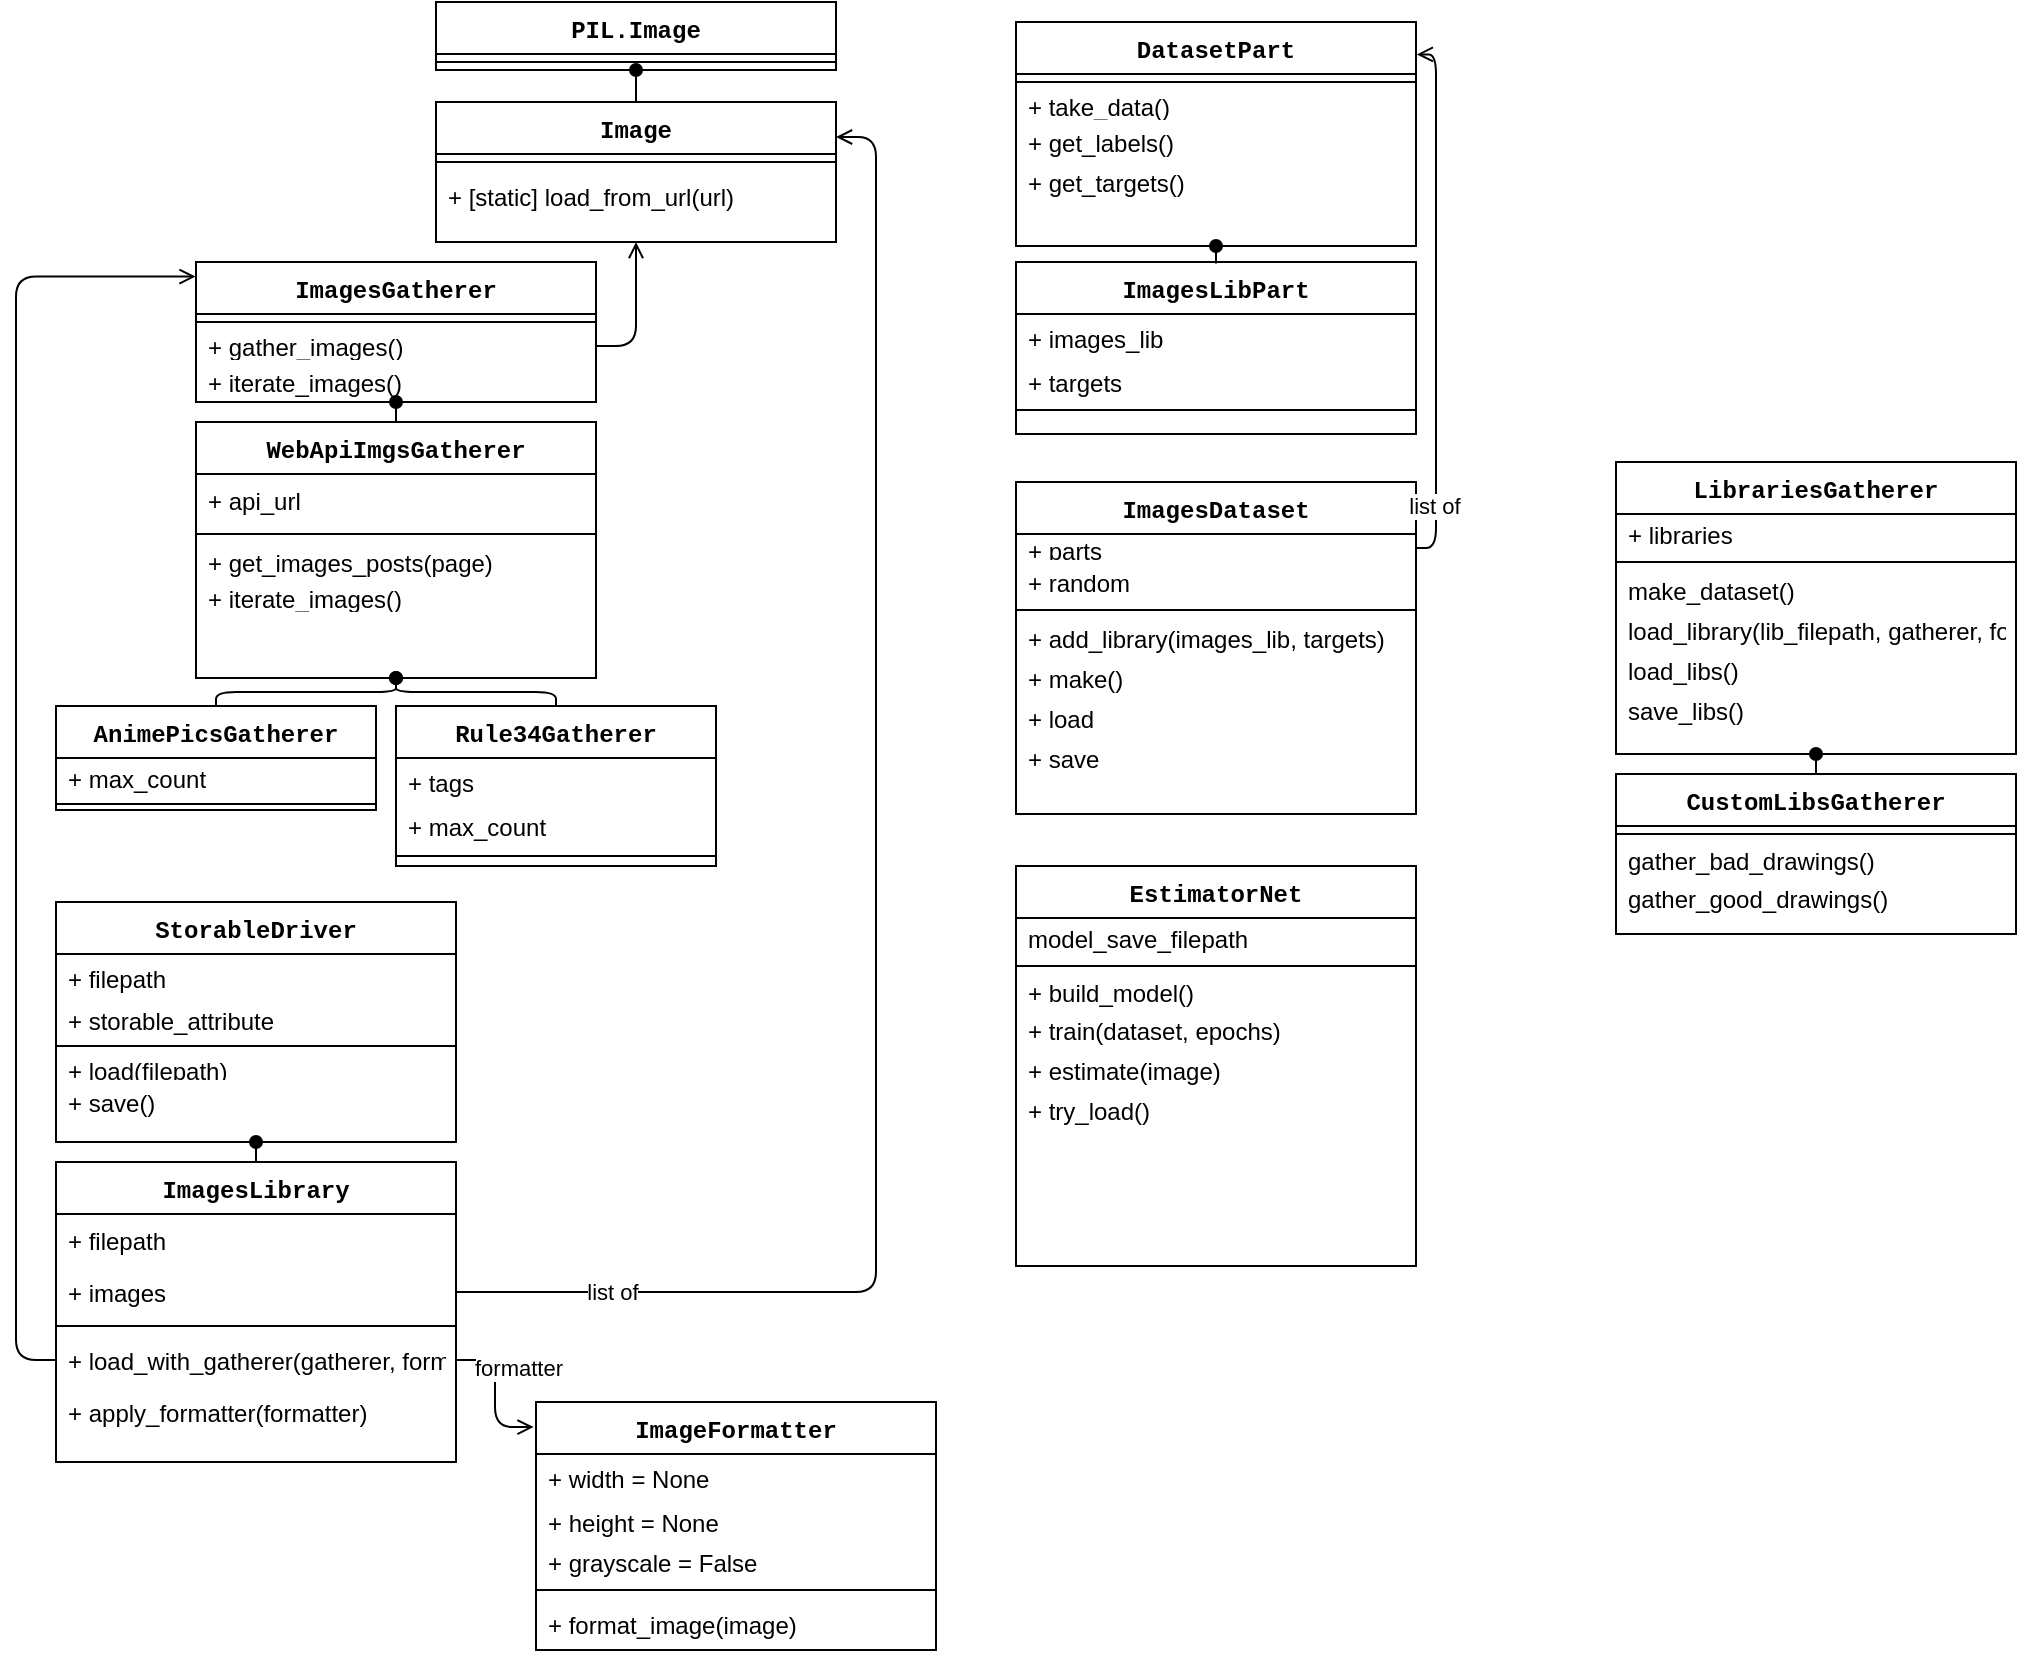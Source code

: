 <mxfile>
    <diagram id="zMOL7Mm34Sj-skv3dD1r" name="Page-1">
        <mxGraphModel dx="744" dy="560" grid="1" gridSize="10" guides="1" tooltips="1" connect="1" arrows="1" fold="1" page="1" pageScale="1" pageWidth="827" pageHeight="1169" math="0" shadow="0">
            <root>
                <mxCell id="0"/>
                <mxCell id="1" parent="0"/>
                <mxCell id="191" style="edgeStyle=elbowEdgeStyle;html=1;entryX=0.5;entryY=1;entryDx=0;entryDy=0;endArrow=oval;endFill=1;elbow=vertical;" parent="1" source="10" target="180" edge="1">
                    <mxGeometry relative="1" as="geometry"/>
                </mxCell>
                <mxCell id="10" value="ImagesLibrary" style="swimlane;fontStyle=1;align=center;verticalAlign=middle;childLayout=stackLayout;horizontal=1;startSize=26;horizontalStack=0;resizeParent=1;resizeLast=0;collapsible=1;marginBottom=0;rounded=0;shadow=0;strokeWidth=1;fontFamily=Courier New;fillColor=none;" parent="1" vertex="1">
                    <mxGeometry x="60" y="600" width="200" height="150" as="geometry"/>
                </mxCell>
                <mxCell id="11" value="+ filepath" style="text;strokeColor=none;fillColor=none;align=left;verticalAlign=middle;spacingLeft=4;spacingRight=4;overflow=hidden;rotatable=0;points=[[0,0.5],[1,0.5]];portConstraint=eastwest;" parent="10" vertex="1">
                    <mxGeometry y="26" width="200" height="26" as="geometry"/>
                </mxCell>
                <mxCell id="29" value="+ images" style="text;strokeColor=none;fillColor=none;align=left;verticalAlign=middle;spacingLeft=4;spacingRight=4;overflow=hidden;rotatable=0;points=[[0,0.5],[1,0.5]];portConstraint=eastwest;" parent="10" vertex="1">
                    <mxGeometry y="52" width="200" height="26" as="geometry"/>
                </mxCell>
                <mxCell id="12" value="" style="line;strokeWidth=1;fillColor=none;align=left;verticalAlign=middle;spacingTop=-1;spacingLeft=3;spacingRight=3;rotatable=0;labelPosition=right;points=[];portConstraint=eastwest;" parent="10" vertex="1">
                    <mxGeometry y="78" width="200" height="8" as="geometry"/>
                </mxCell>
                <mxCell id="28" value="+ load_with_gatherer(gatherer, formatter)" style="text;strokeColor=none;fillColor=none;align=left;verticalAlign=middle;spacingLeft=4;spacingRight=4;overflow=hidden;rotatable=0;points=[[0,0.5],[1,0.5]];portConstraint=eastwest;" parent="10" vertex="1">
                    <mxGeometry y="86" width="200" height="26" as="geometry"/>
                </mxCell>
                <mxCell id="245" value="+ apply_formatter(formatter)" style="text;strokeColor=none;fillColor=none;align=left;verticalAlign=middle;spacingLeft=4;spacingRight=4;overflow=hidden;rotatable=0;points=[[0,0.5],[1,0.5]];portConstraint=eastwest;" parent="10" vertex="1">
                    <mxGeometry y="112" width="200" height="26" as="geometry"/>
                </mxCell>
                <mxCell id="221" style="edgeStyle=elbowEdgeStyle;html=1;entryX=0.5;entryY=1;entryDx=0;entryDy=0;endArrow=oval;endFill=1;elbow=vertical;" parent="1" source="30" target="210" edge="1">
                    <mxGeometry relative="1" as="geometry"/>
                </mxCell>
                <mxCell id="30" value="AnimePicsGatherer" style="swimlane;fontStyle=1;align=center;verticalAlign=middle;childLayout=stackLayout;horizontal=1;startSize=26;horizontalStack=0;resizeParent=1;resizeLast=0;collapsible=1;marginBottom=0;rounded=0;shadow=0;strokeWidth=1;fontFamily=Courier New;fillColor=none;" parent="1" vertex="1">
                    <mxGeometry x="60" y="372" width="160" height="52" as="geometry"/>
                </mxCell>
                <mxCell id="236" value="+ max_count" style="text;strokeColor=none;fillColor=none;align=left;verticalAlign=middle;spacingLeft=4;spacingRight=4;overflow=hidden;rotatable=0;points=[[0,0.5],[1,0.5]];portConstraint=eastwest;" parent="30" vertex="1">
                    <mxGeometry y="26" width="160" height="20" as="geometry"/>
                </mxCell>
                <mxCell id="31" value="" style="line;strokeWidth=1;fillColor=none;align=left;verticalAlign=middle;spacingTop=-1;spacingLeft=3;spacingRight=3;rotatable=0;labelPosition=right;points=[];portConstraint=eastwest;" parent="30" vertex="1">
                    <mxGeometry y="46" width="160" height="6" as="geometry"/>
                </mxCell>
                <mxCell id="220" style="edgeStyle=elbowEdgeStyle;html=1;entryX=0.5;entryY=1;entryDx=0;entryDy=0;endArrow=oval;endFill=1;exitX=0.5;exitY=0;exitDx=0;exitDy=0;elbow=vertical;" parent="1" source="69" target="210" edge="1">
                    <mxGeometry relative="1" as="geometry"/>
                </mxCell>
                <mxCell id="69" value="Rule34Gatherer" style="swimlane;fontStyle=1;align=center;verticalAlign=middle;childLayout=stackLayout;horizontal=1;startSize=26;horizontalStack=0;resizeParent=1;resizeLast=0;collapsible=1;marginBottom=0;rounded=0;shadow=0;strokeWidth=1;fontFamily=Courier New;fillColor=none;" parent="1" vertex="1">
                    <mxGeometry x="230" y="372" width="160" height="80" as="geometry"/>
                </mxCell>
                <mxCell id="192" value="+ tags" style="text;strokeColor=none;fillColor=none;align=left;verticalAlign=middle;spacingLeft=4;spacingRight=4;overflow=hidden;rotatable=0;points=[[0,0.5],[1,0.5]];portConstraint=eastwest;" parent="69" vertex="1">
                    <mxGeometry y="26" width="160" height="24" as="geometry"/>
                </mxCell>
                <mxCell id="193" value="+ max_count" style="text;strokeColor=none;fillColor=none;align=left;verticalAlign=middle;spacingLeft=4;spacingRight=4;overflow=hidden;rotatable=0;points=[[0,0.5],[1,0.5]];portConstraint=eastwest;" parent="69" vertex="1">
                    <mxGeometry y="50" width="160" height="20" as="geometry"/>
                </mxCell>
                <mxCell id="70" value="" style="line;strokeWidth=1;fillColor=none;align=left;verticalAlign=middle;spacingTop=-1;spacingLeft=3;spacingRight=3;rotatable=0;labelPosition=right;points=[];portConstraint=eastwest;" parent="69" vertex="1">
                    <mxGeometry y="70" width="160" height="10" as="geometry"/>
                </mxCell>
                <mxCell id="73" style="edgeStyle=elbowEdgeStyle;html=1;entryX=-0.001;entryY=0.104;entryDx=0;entryDy=0;endArrow=open;endFill=0;exitX=0;exitY=0.5;exitDx=0;exitDy=0;verticalAlign=middle;entryPerimeter=0;" parent="1" source="28" target="119" edge="1">
                    <mxGeometry relative="1" as="geometry">
                        <Array as="points">
                            <mxPoint x="40" y="440"/>
                        </Array>
                        <mxPoint x="140" y="187.5" as="targetPoint"/>
                    </mxGeometry>
                </mxCell>
                <mxCell id="91" style="edgeStyle=orthogonalEdgeStyle;html=1;entryX=0.5;entryY=1;entryDx=0;entryDy=0;endArrow=oval;endFill=1;verticalAlign=middle;" parent="1" source="81" target="88" edge="1">
                    <mxGeometry relative="1" as="geometry"/>
                </mxCell>
                <mxCell id="81" value="Image" style="swimlane;fontStyle=1;align=center;verticalAlign=middle;childLayout=stackLayout;horizontal=1;startSize=26;horizontalStack=0;resizeParent=1;resizeLast=0;collapsible=1;marginBottom=0;rounded=0;shadow=0;strokeWidth=1;fontFamily=Courier New;fillColor=none;" parent="1" vertex="1">
                    <mxGeometry x="250" y="70" width="200" height="70" as="geometry"/>
                </mxCell>
                <mxCell id="84" value="" style="line;strokeWidth=1;fillColor=none;align=left;verticalAlign=middle;spacingTop=-1;spacingLeft=3;spacingRight=3;rotatable=0;labelPosition=right;points=[];portConstraint=eastwest;" parent="81" vertex="1">
                    <mxGeometry y="26" width="200" height="8" as="geometry"/>
                </mxCell>
                <mxCell id="90" value="+ [static] load_from_url(url)" style="text;strokeColor=none;fillColor=none;align=left;verticalAlign=middle;spacingLeft=4;spacingRight=4;overflow=hidden;rotatable=0;points=[[0,0.5],[1,0.5]];portConstraint=eastwest;" parent="81" vertex="1">
                    <mxGeometry y="34" width="200" height="26" as="geometry"/>
                </mxCell>
                <mxCell id="88" value="PIL.Image" style="swimlane;fontStyle=1;align=center;verticalAlign=middle;childLayout=stackLayout;horizontal=1;startSize=26;horizontalStack=0;resizeParent=1;resizeLast=0;collapsible=1;marginBottom=0;rounded=0;shadow=0;strokeWidth=1;fontFamily=Courier New;fillColor=none;" parent="1" vertex="1">
                    <mxGeometry x="250" y="20" width="200" height="34" as="geometry"/>
                </mxCell>
                <mxCell id="89" value="" style="line;strokeWidth=1;fillColor=none;align=left;verticalAlign=middle;spacingTop=-1;spacingLeft=3;spacingRight=3;rotatable=0;labelPosition=right;points=[];portConstraint=eastwest;" parent="88" vertex="1">
                    <mxGeometry y="26" width="200" height="8" as="geometry"/>
                </mxCell>
                <mxCell id="93" style="edgeStyle=elbowEdgeStyle;html=1;entryX=1;entryY=0.25;entryDx=0;entryDy=0;endArrow=open;endFill=0;verticalAlign=middle;" parent="1" source="29" target="81" edge="1">
                    <mxGeometry relative="1" as="geometry">
                        <Array as="points">
                            <mxPoint x="470" y="380"/>
                        </Array>
                    </mxGeometry>
                </mxCell>
                <mxCell id="94" value="list of" style="edgeLabel;html=1;align=center;verticalAlign=middle;resizable=0;points=[];" parent="93" vertex="1" connectable="0">
                    <mxGeometry x="-0.746" y="1" relative="1" as="geometry">
                        <mxPoint x="-25" y="1" as="offset"/>
                    </mxGeometry>
                </mxCell>
                <mxCell id="95" value="ImagesDataset" style="swimlane;fontStyle=1;align=center;verticalAlign=middle;childLayout=stackLayout;horizontal=1;startSize=26;horizontalStack=0;resizeParent=1;resizeLast=0;collapsible=1;marginBottom=0;rounded=0;shadow=0;strokeWidth=1;fontFamily=Courier New;fillColor=none;" parent="1" vertex="1">
                    <mxGeometry x="540" y="260" width="200" height="166" as="geometry"/>
                </mxCell>
                <mxCell id="149" value="+ parts" style="text;strokeColor=none;fillColor=none;align=left;verticalAlign=middle;spacingLeft=4;spacingRight=4;overflow=hidden;rotatable=0;points=[[0,0.5],[1,0.5]];portConstraint=eastwest;" parent="95" vertex="1">
                    <mxGeometry y="26" width="200" height="14" as="geometry"/>
                </mxCell>
                <mxCell id="256" value="+ random" style="text;strokeColor=none;fillColor=none;align=left;verticalAlign=middle;spacingLeft=4;spacingRight=4;overflow=hidden;rotatable=0;points=[[0,0.5],[1,0.5]];portConstraint=eastwest;" parent="95" vertex="1">
                    <mxGeometry y="40" width="200" height="20" as="geometry"/>
                </mxCell>
                <mxCell id="98" value="" style="line;strokeWidth=1;fillColor=none;align=left;verticalAlign=middle;spacingTop=-1;spacingLeft=3;spacingRight=3;rotatable=0;labelPosition=right;points=[];portConstraint=eastwest;" parent="95" vertex="1">
                    <mxGeometry y="60" width="200" height="8" as="geometry"/>
                </mxCell>
                <mxCell id="99" value="+ add_library(images_lib, targets)" style="text;strokeColor=none;fillColor=none;align=left;verticalAlign=middle;spacingLeft=4;spacingRight=4;overflow=hidden;rotatable=0;points=[[0,0.5],[1,0.5]];portConstraint=eastwest;" parent="95" vertex="1">
                    <mxGeometry y="68" width="200" height="20" as="geometry"/>
                </mxCell>
                <mxCell id="148" value="+ make()" style="text;strokeColor=none;fillColor=none;align=left;verticalAlign=middle;spacingLeft=4;spacingRight=4;overflow=hidden;rotatable=0;points=[[0,0.5],[1,0.5]];portConstraint=eastwest;" parent="95" vertex="1">
                    <mxGeometry y="88" width="200" height="20" as="geometry"/>
                </mxCell>
                <mxCell id="100" value="+ load" style="text;strokeColor=none;fillColor=none;align=left;verticalAlign=middle;spacingLeft=4;spacingRight=4;overflow=hidden;rotatable=0;points=[[0,0.5],[1,0.5]];portConstraint=eastwest;" parent="95" vertex="1">
                    <mxGeometry y="108" width="200" height="20" as="geometry"/>
                </mxCell>
                <mxCell id="101" value="+ save" style="text;strokeColor=none;fillColor=none;align=left;verticalAlign=middle;spacingLeft=4;spacingRight=4;overflow=hidden;rotatable=0;points=[[0,0.5],[1,0.5]];portConstraint=eastwest;" parent="95" vertex="1">
                    <mxGeometry y="128" width="200" height="20" as="geometry"/>
                </mxCell>
                <mxCell id="111" value="ImageFormatter" style="swimlane;fontStyle=1;align=center;verticalAlign=middle;childLayout=stackLayout;horizontal=1;startSize=26;horizontalStack=0;resizeParent=1;resizeLast=0;collapsible=1;marginBottom=0;rounded=0;shadow=0;strokeWidth=1;fontFamily=Courier New;fillColor=none;" parent="1" vertex="1">
                    <mxGeometry x="300" y="720" width="200" height="124" as="geometry"/>
                </mxCell>
                <mxCell id="113" value="+ width = None" style="text;strokeColor=none;fillColor=none;align=left;verticalAlign=middle;spacingLeft=4;spacingRight=4;overflow=hidden;rotatable=0;points=[[0,0.5],[1,0.5]];portConstraint=eastwest;" parent="111" vertex="1">
                    <mxGeometry y="26" width="200" height="24" as="geometry"/>
                </mxCell>
                <mxCell id="115" value="+ height = None" style="text;strokeColor=none;fillColor=none;align=left;verticalAlign=middle;spacingLeft=4;spacingRight=4;overflow=hidden;rotatable=0;points=[[0,0.5],[1,0.5]];portConstraint=eastwest;" parent="111" vertex="1">
                    <mxGeometry y="50" width="200" height="20" as="geometry"/>
                </mxCell>
                <mxCell id="132" value="+ grayscale = False" style="text;strokeColor=none;fillColor=none;align=left;verticalAlign=middle;spacingLeft=4;spacingRight=4;overflow=hidden;rotatable=0;points=[[0,0.5],[1,0.5]];portConstraint=eastwest;" parent="111" vertex="1">
                    <mxGeometry y="70" width="200" height="20" as="geometry"/>
                </mxCell>
                <mxCell id="112" value="" style="line;strokeWidth=1;fillColor=none;align=left;verticalAlign=middle;spacingTop=-1;spacingLeft=3;spacingRight=3;rotatable=0;labelPosition=right;points=[];portConstraint=eastwest;" parent="111" vertex="1">
                    <mxGeometry y="90" width="200" height="8" as="geometry"/>
                </mxCell>
                <mxCell id="114" value="+ format_image(image)" style="text;strokeColor=none;fillColor=none;align=left;verticalAlign=middle;spacingLeft=4;spacingRight=4;overflow=hidden;rotatable=0;points=[[0,0.5],[1,0.5]];portConstraint=eastwest;" parent="111" vertex="1">
                    <mxGeometry y="98" width="200" height="26" as="geometry"/>
                </mxCell>
                <mxCell id="119" value="ImagesGatherer" style="swimlane;fontStyle=1;align=center;verticalAlign=middle;childLayout=stackLayout;horizontal=1;startSize=26;horizontalStack=0;resizeParent=1;resizeLast=0;collapsible=1;marginBottom=0;rounded=0;shadow=0;strokeWidth=1;fontFamily=Courier New;fillColor=none;" parent="1" vertex="1">
                    <mxGeometry x="130" y="150" width="200" height="70" as="geometry"/>
                </mxCell>
                <mxCell id="123" value="" style="line;strokeWidth=1;fillColor=none;align=left;verticalAlign=middle;spacingTop=-1;spacingLeft=3;spacingRight=3;rotatable=0;labelPosition=right;points=[];portConstraint=eastwest;" parent="119" vertex="1">
                    <mxGeometry y="26" width="200" height="8" as="geometry"/>
                </mxCell>
                <mxCell id="127" value="+ gather_images()" style="text;strokeColor=none;fillColor=none;align=left;verticalAlign=middle;spacingLeft=4;spacingRight=4;overflow=hidden;rotatable=0;points=[[0,0.5],[1,0.5]];portConstraint=eastwest;" parent="119" vertex="1">
                    <mxGeometry y="34" width="200" height="16" as="geometry"/>
                </mxCell>
                <mxCell id="242" value="+ iterate_images()" style="text;strokeColor=none;fillColor=none;align=left;verticalAlign=middle;spacingLeft=4;spacingRight=4;overflow=hidden;rotatable=0;points=[[0,0.5],[1,0.5]];portConstraint=eastwest;" parent="119" vertex="1">
                    <mxGeometry y="50" width="200" height="20" as="geometry"/>
                </mxCell>
                <mxCell id="131" style="edgeStyle=elbowEdgeStyle;html=1;entryX=0.5;entryY=1;entryDx=0;entryDy=0;endArrow=open;endFill=0;verticalAlign=middle;" parent="1" source="127" target="81" edge="1">
                    <mxGeometry relative="1" as="geometry">
                        <Array as="points">
                            <mxPoint x="350" y="170"/>
                        </Array>
                    </mxGeometry>
                </mxCell>
                <mxCell id="135" value="EstimatorNet" style="swimlane;fontStyle=1;align=center;verticalAlign=middle;childLayout=stackLayout;horizontal=1;startSize=26;horizontalStack=0;resizeParent=1;resizeLast=0;collapsible=1;marginBottom=0;rounded=0;shadow=0;strokeWidth=1;fontFamily=Courier New;fillColor=none;" parent="1" vertex="1">
                    <mxGeometry x="540" y="452" width="200" height="200" as="geometry"/>
                </mxCell>
                <mxCell id="260" value="model_save_filepath" style="text;strokeColor=none;fillColor=none;align=left;verticalAlign=middle;spacingLeft=4;spacingRight=4;overflow=hidden;rotatable=0;points=[[0,0.5],[1,0.5]];portConstraint=eastwest;" parent="135" vertex="1">
                    <mxGeometry y="26" width="200" height="20" as="geometry"/>
                </mxCell>
                <mxCell id="136" value="" style="line;strokeWidth=1;fillColor=none;align=left;verticalAlign=middle;spacingTop=-1;spacingLeft=3;spacingRight=3;rotatable=0;labelPosition=right;points=[];portConstraint=eastwest;" parent="135" vertex="1">
                    <mxGeometry y="46" width="200" height="8" as="geometry"/>
                </mxCell>
                <mxCell id="139" value="+ build_model()" style="text;strokeColor=none;fillColor=none;align=left;verticalAlign=middle;spacingLeft=4;spacingRight=4;overflow=hidden;rotatable=0;points=[[0,0.5],[1,0.5]];portConstraint=eastwest;" parent="135" vertex="1">
                    <mxGeometry y="54" width="200" height="18" as="geometry"/>
                </mxCell>
                <mxCell id="143" value="+ train(dataset, epochs)" style="text;strokeColor=none;fillColor=none;align=left;verticalAlign=middle;spacingLeft=4;spacingRight=4;overflow=hidden;rotatable=0;points=[[0,0.5],[1,0.5]];portConstraint=eastwest;" parent="135" vertex="1">
                    <mxGeometry y="72" width="200" height="20" as="geometry"/>
                </mxCell>
                <mxCell id="144" value="+ estimate(image)" style="text;strokeColor=none;fillColor=none;align=left;verticalAlign=middle;spacingLeft=4;spacingRight=4;overflow=hidden;rotatable=0;points=[[0,0.5],[1,0.5]];portConstraint=eastwest;" parent="135" vertex="1">
                    <mxGeometry y="92" width="200" height="20" as="geometry"/>
                </mxCell>
                <mxCell id="261" value="+ try_load()" style="text;strokeColor=none;fillColor=none;align=left;verticalAlign=middle;spacingLeft=4;spacingRight=4;overflow=hidden;rotatable=0;points=[[0,0.5],[1,0.5]];portConstraint=eastwest;" parent="135" vertex="1">
                    <mxGeometry y="112" width="200" height="20" as="geometry"/>
                </mxCell>
                <mxCell id="161" value="DatasetPart" style="swimlane;fontStyle=1;align=center;verticalAlign=middle;childLayout=stackLayout;horizontal=1;startSize=26;horizontalStack=0;resizeParent=1;resizeLast=0;collapsible=1;marginBottom=0;rounded=0;shadow=0;strokeWidth=1;fontFamily=Courier New;fillColor=none;" parent="1" vertex="1">
                    <mxGeometry x="540" y="30" width="200" height="112" as="geometry"/>
                </mxCell>
                <mxCell id="163" value="" style="line;strokeWidth=1;fillColor=none;align=left;verticalAlign=middle;spacingTop=-1;spacingLeft=3;spacingRight=3;rotatable=0;labelPosition=right;points=[];portConstraint=eastwest;" parent="161" vertex="1">
                    <mxGeometry y="26" width="200" height="8" as="geometry"/>
                </mxCell>
                <mxCell id="179" value="+ take_data()" style="text;strokeColor=none;fillColor=none;align=left;verticalAlign=middle;spacingLeft=4;spacingRight=4;overflow=hidden;rotatable=0;points=[[0,0.5],[1,0.5]];portConstraint=eastwest;" parent="161" vertex="1">
                    <mxGeometry y="34" width="200" height="16" as="geometry"/>
                </mxCell>
                <mxCell id="166" value="+ get_labels()" style="text;strokeColor=none;fillColor=none;align=left;verticalAlign=middle;spacingLeft=4;spacingRight=4;overflow=hidden;rotatable=0;points=[[0,0.5],[1,0.5]];portConstraint=eastwest;" parent="161" vertex="1">
                    <mxGeometry y="50" width="200" height="20" as="geometry"/>
                </mxCell>
                <mxCell id="168" value="+ get_targets()" style="text;strokeColor=none;fillColor=none;align=left;verticalAlign=middle;spacingLeft=4;spacingRight=4;overflow=hidden;rotatable=0;points=[[0,0.5],[1,0.5]];portConstraint=eastwest;" parent="161" vertex="1">
                    <mxGeometry y="70" width="200" height="20" as="geometry"/>
                </mxCell>
                <mxCell id="174" style="edgeStyle=orthogonalEdgeStyle;html=1;entryX=0.5;entryY=1;entryDx=0;entryDy=0;endArrow=oval;endFill=1;" parent="1" source="169" target="161" edge="1">
                    <mxGeometry relative="1" as="geometry"/>
                </mxCell>
                <mxCell id="169" value="ImagesLibPart" style="swimlane;fontStyle=1;align=center;verticalAlign=middle;childLayout=stackLayout;horizontal=1;startSize=26;horizontalStack=0;resizeParent=1;resizeLast=0;collapsible=1;marginBottom=0;rounded=0;shadow=0;strokeWidth=1;fontFamily=Courier New;fillColor=none;" parent="1" vertex="1">
                    <mxGeometry x="540" y="150" width="200" height="86" as="geometry"/>
                </mxCell>
                <mxCell id="175" value="+ images_lib" style="text;strokeColor=none;fillColor=none;align=left;verticalAlign=middle;spacingLeft=4;spacingRight=4;overflow=hidden;rotatable=0;points=[[0,0.5],[1,0.5]];portConstraint=eastwest;" parent="169" vertex="1">
                    <mxGeometry y="26" width="200" height="24" as="geometry"/>
                </mxCell>
                <mxCell id="176" value="+ targets" style="text;strokeColor=none;fillColor=none;align=left;verticalAlign=middle;spacingLeft=4;spacingRight=4;overflow=hidden;rotatable=0;points=[[0,0.5],[1,0.5]];portConstraint=eastwest;" parent="169" vertex="1">
                    <mxGeometry y="50" width="200" height="20" as="geometry"/>
                </mxCell>
                <mxCell id="170" value="" style="line;strokeWidth=1;fillColor=none;align=left;verticalAlign=middle;spacingTop=-1;spacingLeft=3;spacingRight=3;rotatable=0;labelPosition=right;points=[];portConstraint=eastwest;" parent="169" vertex="1">
                    <mxGeometry y="70" width="200" height="8" as="geometry"/>
                </mxCell>
                <mxCell id="177" style="edgeStyle=elbowEdgeStyle;html=1;entryX=1.002;entryY=0.145;entryDx=0;entryDy=0;entryPerimeter=0;endArrow=open;endFill=0;" parent="1" source="149" target="161" edge="1">
                    <mxGeometry relative="1" as="geometry">
                        <Array as="points">
                            <mxPoint x="750" y="200"/>
                        </Array>
                    </mxGeometry>
                </mxCell>
                <mxCell id="178" value="list of" style="edgeLabel;html=1;align=center;verticalAlign=middle;resizable=0;points=[];" parent="177" vertex="1" connectable="0">
                    <mxGeometry x="-0.476" y="1" relative="1" as="geometry">
                        <mxPoint y="39" as="offset"/>
                    </mxGeometry>
                </mxCell>
                <mxCell id="180" value="StorableDriver" style="swimlane;fontStyle=1;align=center;verticalAlign=middle;childLayout=stackLayout;horizontal=1;startSize=26;horizontalStack=0;resizeParent=1;resizeLast=0;collapsible=1;marginBottom=0;rounded=0;shadow=0;strokeWidth=1;fontFamily=Courier New;fillColor=none;" parent="1" vertex="1">
                    <mxGeometry x="60" y="470" width="200" height="120" as="geometry"/>
                </mxCell>
                <mxCell id="181" value="+ filepath" style="text;strokeColor=none;fillColor=none;align=left;verticalAlign=middle;spacingLeft=4;spacingRight=4;overflow=hidden;rotatable=0;points=[[0,0.5],[1,0.5]];portConstraint=eastwest;" parent="180" vertex="1">
                    <mxGeometry y="26" width="200" height="24" as="geometry"/>
                </mxCell>
                <mxCell id="189" value="+ storable_attribute" style="text;strokeColor=none;fillColor=none;align=left;verticalAlign=middle;spacingLeft=4;spacingRight=4;overflow=hidden;rotatable=0;points=[[0,0.5],[1,0.5]];portConstraint=eastwest;" parent="180" vertex="1">
                    <mxGeometry y="50" width="200" height="18" as="geometry"/>
                </mxCell>
                <mxCell id="184" value="" style="line;strokeWidth=1;fillColor=none;align=left;verticalAlign=middle;spacingTop=-1;spacingLeft=3;spacingRight=3;rotatable=0;labelPosition=right;points=[];portConstraint=eastwest;" parent="180" vertex="1">
                    <mxGeometry y="68" width="200" height="8" as="geometry"/>
                </mxCell>
                <mxCell id="187" value="+ load(filepath)" style="text;strokeColor=none;fillColor=none;align=left;verticalAlign=middle;spacingLeft=4;spacingRight=4;overflow=hidden;rotatable=0;points=[[0,0.5],[1,0.5]];portConstraint=eastwest;" parent="180" vertex="1">
                    <mxGeometry y="76" width="200" height="14" as="geometry"/>
                </mxCell>
                <mxCell id="190" value="+ save()" style="text;strokeColor=none;fillColor=none;align=left;verticalAlign=middle;spacingLeft=4;spacingRight=4;overflow=hidden;rotatable=0;points=[[0,0.5],[1,0.5]];portConstraint=eastwest;" parent="180" vertex="1">
                    <mxGeometry y="90" width="200" height="20" as="geometry"/>
                </mxCell>
                <mxCell id="239" style="edgeStyle=elbowEdgeStyle;html=1;entryX=0.5;entryY=1;entryDx=0;entryDy=0;endArrow=oval;endFill=1;" parent="1" source="210" target="119" edge="1">
                    <mxGeometry relative="1" as="geometry"/>
                </mxCell>
                <mxCell id="210" value="WebApiImgsGatherer" style="swimlane;fontStyle=1;align=center;verticalAlign=middle;childLayout=stackLayout;horizontal=1;startSize=26;horizontalStack=0;resizeParent=1;resizeLast=0;collapsible=1;marginBottom=0;rounded=0;shadow=0;strokeWidth=1;fontFamily=Courier New;fillColor=none;" parent="1" vertex="1">
                    <mxGeometry x="130" y="230" width="200" height="128" as="geometry"/>
                </mxCell>
                <mxCell id="215" value="+ api_url" style="text;strokeColor=none;fillColor=none;align=left;verticalAlign=middle;spacingLeft=4;spacingRight=4;overflow=hidden;rotatable=0;points=[[0,0.5],[1,0.5]];portConstraint=eastwest;" parent="210" vertex="1">
                    <mxGeometry y="26" width="200" height="26" as="geometry"/>
                </mxCell>
                <mxCell id="211" value="" style="line;strokeWidth=1;fillColor=none;align=left;verticalAlign=middle;spacingTop=-1;spacingLeft=3;spacingRight=3;rotatable=0;labelPosition=right;points=[];portConstraint=eastwest;" parent="210" vertex="1">
                    <mxGeometry y="52" width="200" height="8" as="geometry"/>
                </mxCell>
                <mxCell id="213" value="+ get_images_posts(page)" style="text;strokeColor=none;fillColor=none;align=left;verticalAlign=middle;spacingLeft=4;spacingRight=4;overflow=hidden;rotatable=0;points=[[0,0.5],[1,0.5]];portConstraint=eastwest;" parent="210" vertex="1">
                    <mxGeometry y="60" width="200" height="20" as="geometry"/>
                </mxCell>
                <mxCell id="241" value="+ iterate_images()" style="text;strokeColor=none;fillColor=none;align=left;verticalAlign=middle;spacingLeft=4;spacingRight=4;overflow=hidden;rotatable=0;points=[[0,0.5],[1,0.5]];portConstraint=eastwest;" parent="210" vertex="1">
                    <mxGeometry y="80" width="200" height="16" as="geometry"/>
                </mxCell>
                <mxCell id="243" style="edgeStyle=elbowEdgeStyle;html=1;entryX=-0.006;entryY=0.101;entryDx=0;entryDy=0;entryPerimeter=0;endArrow=open;endFill=0;" parent="1" source="28" target="111" edge="1">
                    <mxGeometry relative="1" as="geometry"/>
                </mxCell>
                <mxCell id="244" value="formatter" style="edgeLabel;html=1;align=center;verticalAlign=middle;resizable=0;points=[];" parent="243" vertex="1" connectable="0">
                    <mxGeometry x="-0.35" y="-2" relative="1" as="geometry">
                        <mxPoint x="13" as="offset"/>
                    </mxGeometry>
                </mxCell>
                <mxCell id="262" value="LibrariesGatherer" style="swimlane;fontStyle=1;align=center;verticalAlign=middle;childLayout=stackLayout;horizontal=1;startSize=26;horizontalStack=0;resizeParent=1;resizeLast=0;collapsible=1;marginBottom=0;rounded=0;shadow=0;strokeWidth=1;fontFamily=Courier New;fillColor=none;" parent="1" vertex="1">
                    <mxGeometry x="840" y="250" width="200" height="146" as="geometry"/>
                </mxCell>
                <mxCell id="265" value="+ libraries" style="text;strokeColor=none;fillColor=none;align=left;verticalAlign=middle;spacingLeft=4;spacingRight=4;overflow=hidden;rotatable=0;points=[[0,0.5],[1,0.5]];portConstraint=eastwest;" parent="262" vertex="1">
                    <mxGeometry y="26" width="200" height="20" as="geometry"/>
                </mxCell>
                <mxCell id="266" value="" style="line;strokeWidth=1;fillColor=none;align=left;verticalAlign=middle;spacingTop=-1;spacingLeft=3;spacingRight=3;rotatable=0;labelPosition=right;points=[];portConstraint=eastwest;" parent="262" vertex="1">
                    <mxGeometry y="46" width="200" height="8" as="geometry"/>
                </mxCell>
                <mxCell id="269" value="make_dataset()" style="text;strokeColor=none;fillColor=none;align=left;verticalAlign=middle;spacingLeft=4;spacingRight=4;overflow=hidden;rotatable=0;points=[[0,0.5],[1,0.5]];portConstraint=eastwest;" parent="262" vertex="1">
                    <mxGeometry y="54" width="200" height="20" as="geometry"/>
                </mxCell>
                <mxCell id="287" value="load_library(lib_filepath, gatherer, formatter)" style="text;strokeColor=none;fillColor=none;align=left;verticalAlign=middle;spacingLeft=4;spacingRight=4;overflow=hidden;rotatable=0;points=[[0,0.5],[1,0.5]];portConstraint=eastwest;" parent="262" vertex="1">
                    <mxGeometry y="74" width="200" height="20" as="geometry"/>
                </mxCell>
                <mxCell id="270" value="load_libs()" style="text;strokeColor=none;fillColor=none;align=left;verticalAlign=middle;spacingLeft=4;spacingRight=4;overflow=hidden;rotatable=0;points=[[0,0.5],[1,0.5]];portConstraint=eastwest;" parent="262" vertex="1">
                    <mxGeometry y="94" width="200" height="20" as="geometry"/>
                </mxCell>
                <mxCell id="288" value="save_libs()" style="text;strokeColor=none;fillColor=none;align=left;verticalAlign=middle;spacingLeft=4;spacingRight=4;overflow=hidden;rotatable=0;points=[[0,0.5],[1,0.5]];portConstraint=eastwest;" parent="262" vertex="1">
                    <mxGeometry y="114" width="200" height="20" as="geometry"/>
                </mxCell>
                <mxCell id="278" style="edgeStyle=none;html=1;entryX=0.5;entryY=1;entryDx=0;entryDy=0;endArrow=oval;endFill=1;" parent="1" source="271" target="262" edge="1">
                    <mxGeometry relative="1" as="geometry"/>
                </mxCell>
                <mxCell id="271" value="CustomLibsGatherer" style="swimlane;fontStyle=1;align=center;verticalAlign=middle;childLayout=stackLayout;horizontal=1;startSize=26;horizontalStack=0;resizeParent=1;resizeLast=0;collapsible=1;marginBottom=0;rounded=0;shadow=0;strokeWidth=1;fontFamily=Courier New;fillColor=none;" parent="1" vertex="1">
                    <mxGeometry x="840" y="406" width="200" height="80" as="geometry"/>
                </mxCell>
                <mxCell id="273" value="" style="line;strokeWidth=1;fillColor=none;align=left;verticalAlign=middle;spacingTop=-1;spacingLeft=3;spacingRight=3;rotatable=0;labelPosition=right;points=[];portConstraint=eastwest;" parent="271" vertex="1">
                    <mxGeometry y="26" width="200" height="8" as="geometry"/>
                </mxCell>
                <mxCell id="274" value="gather_bad_drawings()" style="text;strokeColor=none;fillColor=none;align=left;verticalAlign=middle;spacingLeft=4;spacingRight=4;overflow=hidden;rotatable=0;points=[[0,0.5],[1,0.5]];portConstraint=eastwest;" parent="271" vertex="1">
                    <mxGeometry y="34" width="200" height="18" as="geometry"/>
                </mxCell>
                <mxCell id="275" value="gather_good_drawings()" style="text;strokeColor=none;fillColor=none;align=left;verticalAlign=middle;spacingLeft=4;spacingRight=4;overflow=hidden;rotatable=0;points=[[0,0.5],[1,0.5]];portConstraint=eastwest;" parent="271" vertex="1">
                    <mxGeometry y="52" width="200" height="20" as="geometry"/>
                </mxCell>
            </root>
        </mxGraphModel>
    </diagram>
</mxfile>